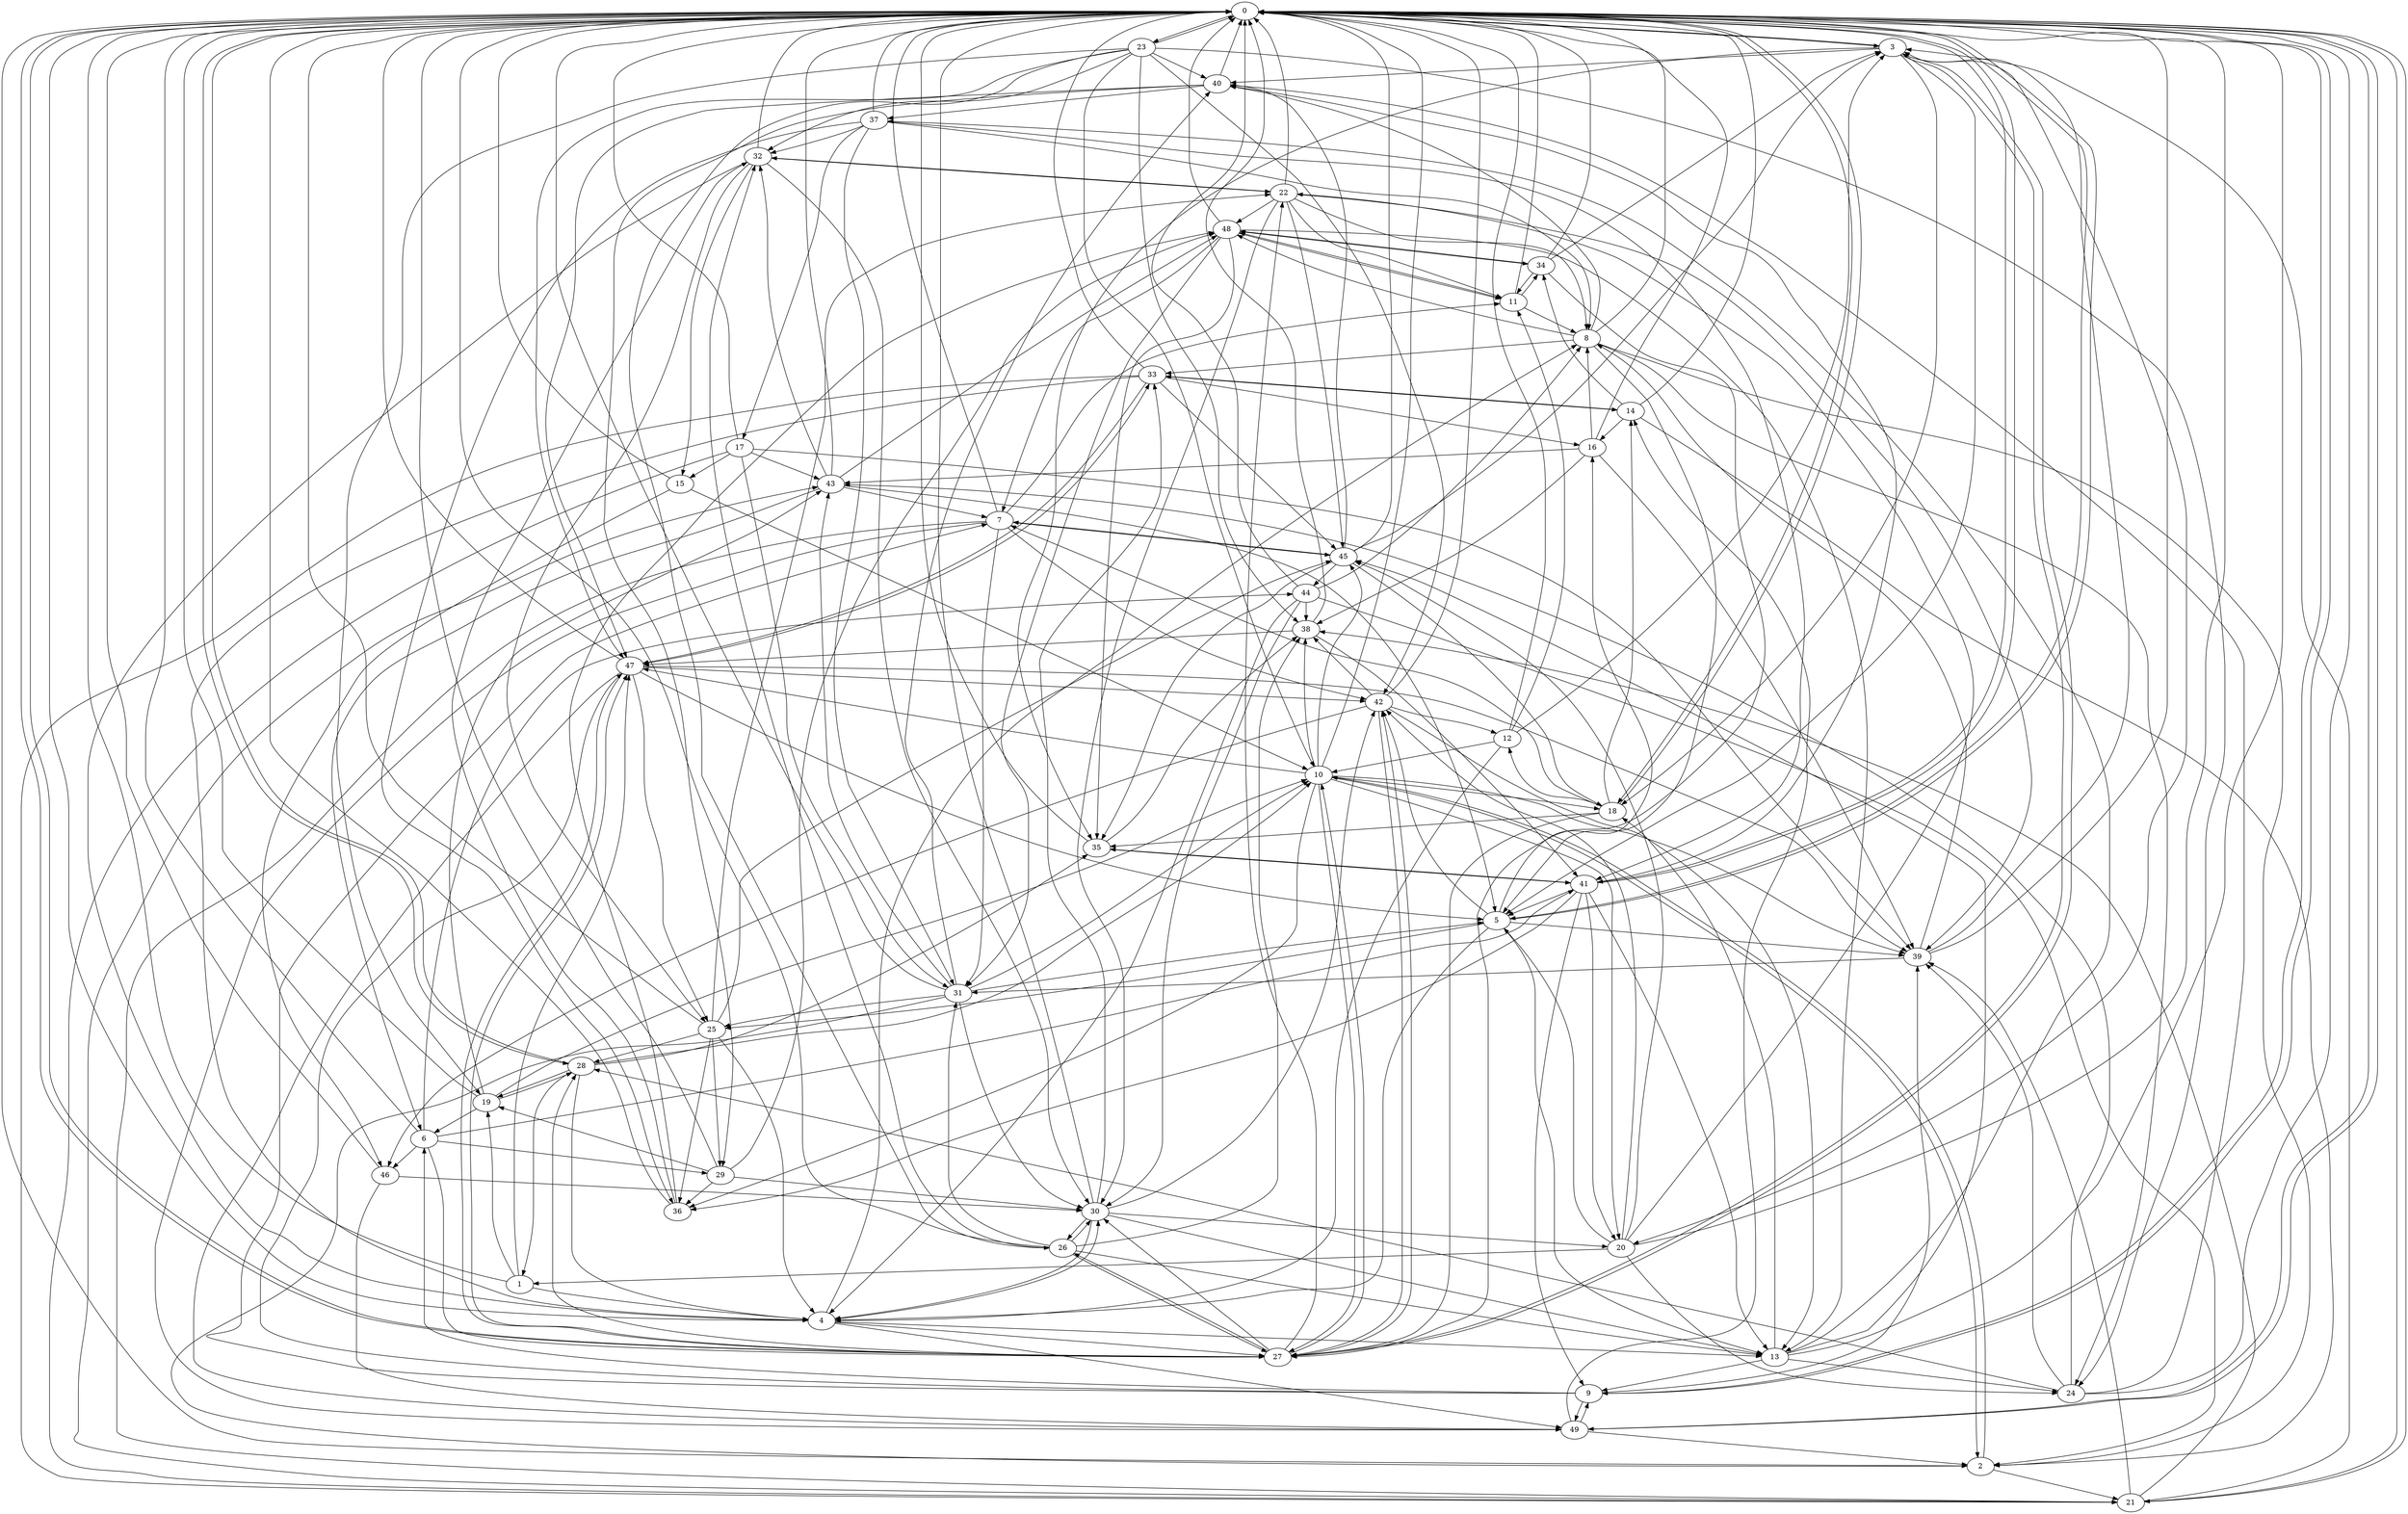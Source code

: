 strict digraph "" {
	0	 [component_delay=3];
	3	 [component_delay=3];
	0 -> 3	 [wire_delay=1];
	5	 [component_delay=3];
	0 -> 5	 [wire_delay=1];
	9	 [component_delay=3];
	0 -> 9	 [wire_delay=1];
	18	 [component_delay=3];
	0 -> 18	 [wire_delay=1];
	21	 [component_delay=3];
	0 -> 21	 [wire_delay=1];
	23	 [component_delay=3];
	0 -> 23	 [wire_delay=1];
	27	 [component_delay=3];
	0 -> 27	 [wire_delay=1];
	28	 [component_delay=3];
	0 -> 28	 [wire_delay=1];
	41	 [component_delay=3];
	0 -> 41	 [wire_delay=1];
	49	 [component_delay=3];
	0 -> 49	 [wire_delay=1];
	1	 [component_delay=3];
	1 -> 0	 [wire_delay=1];
	4	 [component_delay=3];
	1 -> 4	 [wire_delay=1];
	19	 [component_delay=3];
	1 -> 19	 [wire_delay=1];
	47	 [component_delay=3];
	1 -> 47	 [wire_delay=1];
	2	 [component_delay=3];
	2 -> 0	 [wire_delay=1];
	10	 [component_delay=3];
	2 -> 10	 [wire_delay=1];
	2 -> 21	 [wire_delay=1];
	3 -> 0	 [wire_delay=1];
	3 -> 5	 [wire_delay=1];
	3 -> 18	 [wire_delay=1];
	20	 [component_delay=3];
	3 -> 20	 [wire_delay=1];
	3 -> 27	 [wire_delay=1];
	35	 [component_delay=3];
	3 -> 35	 [wire_delay=1];
	40	 [component_delay=3];
	3 -> 40	 [wire_delay=1];
	4 -> 0	 [wire_delay=1];
	8	 [component_delay=3];
	4 -> 8	 [wire_delay=1];
	13	 [component_delay=3];
	4 -> 13	 [wire_delay=1];
	4 -> 27	 [wire_delay=1];
	30	 [component_delay=3];
	4 -> 30	 [wire_delay=1];
	4 -> 49	 [wire_delay=1];
	5 -> 0	 [wire_delay=1];
	5 -> 4	 [wire_delay=1];
	5 -> 13	 [wire_delay=1];
	16	 [component_delay=3];
	5 -> 16	 [wire_delay=1];
	25	 [component_delay=3];
	5 -> 25	 [wire_delay=1];
	39	 [component_delay=3];
	5 -> 39	 [wire_delay=1];
	42	 [component_delay=3];
	5 -> 42	 [wire_delay=1];
	6	 [component_delay=3];
	6 -> 0	 [wire_delay=1];
	6 -> 27	 [wire_delay=1];
	29	 [component_delay=3];
	6 -> 29	 [wire_delay=1];
	6 -> 41	 [wire_delay=1];
	44	 [component_delay=3];
	6 -> 44	 [wire_delay=1];
	46	 [component_delay=3];
	6 -> 46	 [wire_delay=1];
	7	 [component_delay=3];
	7 -> 0	 [wire_delay=1];
	11	 [component_delay=3];
	7 -> 11	 [wire_delay=1];
	7 -> 21	 [wire_delay=1];
	31	 [component_delay=3];
	7 -> 31	 [wire_delay=1];
	7 -> 42	 [wire_delay=1];
	45	 [component_delay=3];
	7 -> 45	 [wire_delay=1];
	7 -> 49	 [wire_delay=1];
	8 -> 0	 [wire_delay=1];
	8 -> 2	 [wire_delay=1];
	8 -> 5	 [wire_delay=1];
	24	 [component_delay=3];
	8 -> 24	 [wire_delay=1];
	33	 [component_delay=3];
	8 -> 33	 [wire_delay=1];
	8 -> 40	 [wire_delay=1];
	48	 [component_delay=3];
	8 -> 48	 [wire_delay=1];
	9 -> 0	 [wire_delay=1];
	9 -> 6	 [wire_delay=1];
	9 -> 7	 [wire_delay=1];
	9 -> 39	 [wire_delay=1];
	9 -> 47	 [wire_delay=1];
	9 -> 49	 [wire_delay=1];
	10 -> 0	 [wire_delay=1];
	10 -> 2	 [wire_delay=1];
	10 -> 18	 [wire_delay=1];
	10 -> 20	 [wire_delay=1];
	10 -> 27	 [wire_delay=1];
	36	 [component_delay=3];
	10 -> 36	 [wire_delay=1];
	38	 [component_delay=3];
	10 -> 38	 [wire_delay=1];
	10 -> 39	 [wire_delay=1];
	10 -> 45	 [wire_delay=1];
	10 -> 47	 [wire_delay=1];
	11 -> 0	 [wire_delay=1];
	11 -> 8	 [wire_delay=1];
	34	 [component_delay=3];
	11 -> 34	 [wire_delay=1];
	11 -> 48	 [wire_delay=1];
	12	 [component_delay=3];
	12 -> 0	 [wire_delay=1];
	12 -> 3	 [wire_delay=1];
	12 -> 4	 [wire_delay=1];
	12 -> 10	 [wire_delay=1];
	12 -> 11	 [wire_delay=1];
	13 -> 0	 [wire_delay=1];
	13 -> 9	 [wire_delay=1];
	13 -> 18	 [wire_delay=1];
	13 -> 24	 [wire_delay=1];
	37	 [component_delay=3];
	13 -> 37	 [wire_delay=1];
	13 -> 45	 [wire_delay=1];
	14	 [component_delay=3];
	14 -> 0	 [wire_delay=1];
	14 -> 2	 [wire_delay=1];
	14 -> 16	 [wire_delay=1];
	14 -> 33	 [wire_delay=1];
	14 -> 34	 [wire_delay=1];
	15	 [component_delay=3];
	15 -> 0	 [wire_delay=1];
	15 -> 10	 [wire_delay=1];
	15 -> 46	 [wire_delay=1];
	16 -> 0	 [wire_delay=1];
	16 -> 8	 [wire_delay=1];
	16 -> 38	 [wire_delay=1];
	16 -> 39	 [wire_delay=1];
	43	 [component_delay=3];
	16 -> 43	 [wire_delay=1];
	17	 [component_delay=3];
	17 -> 0	 [wire_delay=1];
	17 -> 15	 [wire_delay=1];
	17 -> 21	 [wire_delay=1];
	17 -> 31	 [wire_delay=1];
	17 -> 39	 [wire_delay=1];
	17 -> 43	 [wire_delay=1];
	18 -> 0	 [wire_delay=1];
	18 -> 7	 [wire_delay=1];
	18 -> 12	 [wire_delay=1];
	18 -> 14	 [wire_delay=1];
	18 -> 27	 [wire_delay=1];
	18 -> 35	 [wire_delay=1];
	19 -> 0	 [wire_delay=1];
	19 -> 6	 [wire_delay=1];
	19 -> 10	 [wire_delay=1];
	19 -> 28	 [wire_delay=1];
	19 -> 43	 [wire_delay=1];
	20 -> 0	 [wire_delay=1];
	20 -> 1	 [wire_delay=1];
	20 -> 5	 [wire_delay=1];
	22	 [component_delay=3];
	20 -> 22	 [wire_delay=1];
	20 -> 24	 [wire_delay=1];
	20 -> 42	 [wire_delay=1];
	20 -> 45	 [wire_delay=1];
	21 -> 0	 [wire_delay=1];
	21 -> 3	 [wire_delay=1];
	21 -> 38	 [wire_delay=1];
	21 -> 39	 [wire_delay=1];
	21 -> 43	 [wire_delay=1];
	22 -> 0	 [wire_delay=1];
	22 -> 8	 [wire_delay=1];
	22 -> 11	 [wire_delay=1];
	22 -> 30	 [wire_delay=1];
	32	 [component_delay=3];
	22 -> 32	 [wire_delay=1];
	22 -> 39	 [wire_delay=1];
	22 -> 45	 [wire_delay=1];
	22 -> 48	 [wire_delay=1];
	23 -> 0	 [wire_delay=1];
	23 -> 10	 [wire_delay=1];
	23 -> 19	 [wire_delay=1];
	23 -> 24	 [wire_delay=1];
	26	 [component_delay=3];
	23 -> 26	 [wire_delay=1];
	23 -> 32	 [wire_delay=1];
	23 -> 38	 [wire_delay=1];
	23 -> 40	 [wire_delay=1];
	23 -> 42	 [wire_delay=1];
	23 -> 47	 [wire_delay=1];
	24 -> 0	 [wire_delay=1];
	24 -> 28	 [wire_delay=1];
	24 -> 39	 [wire_delay=1];
	24 -> 40	 [wire_delay=1];
	24 -> 43	 [wire_delay=1];
	25 -> 0	 [wire_delay=1];
	25 -> 4	 [wire_delay=1];
	25 -> 22	 [wire_delay=1];
	25 -> 28	 [wire_delay=1];
	25 -> 29	 [wire_delay=1];
	25 -> 36	 [wire_delay=1];
	25 -> 45	 [wire_delay=1];
	26 -> 0	 [wire_delay=1];
	26 -> 13	 [wire_delay=1];
	26 -> 27	 [wire_delay=1];
	26 -> 30	 [wire_delay=1];
	26 -> 31	 [wire_delay=1];
	26 -> 32	 [wire_delay=1];
	26 -> 38	 [wire_delay=1];
	27 -> 0	 [wire_delay=1];
	27 -> 3	 [wire_delay=1];
	27 -> 10	 [wire_delay=1];
	27 -> 22	 [wire_delay=1];
	27 -> 26	 [wire_delay=1];
	27 -> 28	 [wire_delay=1];
	27 -> 30	 [wire_delay=1];
	27 -> 42	 [wire_delay=1];
	27 -> 47	 [wire_delay=1];
	28 -> 0	 [wire_delay=1];
	28 -> 1	 [wire_delay=1];
	28 -> 4	 [wire_delay=1];
	28 -> 10	 [wire_delay=1];
	28 -> 19	 [wire_delay=1];
	28 -> 35	 [wire_delay=1];
	29 -> 0	 [wire_delay=1];
	29 -> 19	 [wire_delay=1];
	29 -> 30	 [wire_delay=1];
	29 -> 36	 [wire_delay=1];
	29 -> 48	 [wire_delay=1];
	30 -> 0	 [wire_delay=1];
	30 -> 4	 [wire_delay=1];
	30 -> 13	 [wire_delay=1];
	30 -> 20	 [wire_delay=1];
	30 -> 26	 [wire_delay=1];
	30 -> 33	 [wire_delay=1];
	30 -> 42	 [wire_delay=1];
	31 -> 0	 [wire_delay=1];
	31 -> 2	 [wire_delay=1];
	31 -> 5	 [wire_delay=1];
	31 -> 10	 [wire_delay=1];
	31 -> 25	 [wire_delay=1];
	31 -> 30	 [wire_delay=1];
	31 -> 40	 [wire_delay=1];
	31 -> 43	 [wire_delay=1];
	32 -> 0	 [wire_delay=1];
	32 -> 4	 [wire_delay=1];
	32 -> 15	 [wire_delay=1];
	32 -> 22	 [wire_delay=1];
	32 -> 25	 [wire_delay=1];
	32 -> 30	 [wire_delay=1];
	33 -> 0	 [wire_delay=1];
	33 -> 4	 [wire_delay=1];
	33 -> 14	 [wire_delay=1];
	33 -> 16	 [wire_delay=1];
	33 -> 21	 [wire_delay=1];
	33 -> 45	 [wire_delay=1];
	33 -> 47	 [wire_delay=1];
	34 -> 0	 [wire_delay=1];
	34 -> 3	 [wire_delay=1];
	34 -> 11	 [wire_delay=1];
	34 -> 27	 [wire_delay=1];
	34 -> 48	 [wire_delay=1];
	35 -> 0	 [wire_delay=1];
	35 -> 38	 [wire_delay=1];
	35 -> 41	 [wire_delay=1];
	36 -> 0	 [wire_delay=1];
	36 -> 32	 [wire_delay=1];
	36 -> 48	 [wire_delay=1];
	37 -> 0	 [wire_delay=1];
	37 -> 8	 [wire_delay=1];
	37 -> 17	 [wire_delay=1];
	37 -> 31	 [wire_delay=1];
	37 -> 32	 [wire_delay=1];
	37 -> 36	 [wire_delay=1];
	37 -> 41	 [wire_delay=1];
	38 -> 0	 [wire_delay=1];
	38 -> 41	 [wire_delay=1];
	38 -> 47	 [wire_delay=1];
	39 -> 0	 [wire_delay=1];
	39 -> 3	 [wire_delay=1];
	39 -> 8	 [wire_delay=1];
	39 -> 31	 [wire_delay=1];
	40 -> 0	 [wire_delay=1];
	40 -> 29	 [wire_delay=1];
	40 -> 37	 [wire_delay=1];
	40 -> 47	 [wire_delay=1];
	41 -> 0	 [wire_delay=1];
	41 -> 5	 [wire_delay=1];
	41 -> 9	 [wire_delay=1];
	41 -> 13	 [wire_delay=1];
	41 -> 20	 [wire_delay=1];
	41 -> 35	 [wire_delay=1];
	41 -> 36	 [wire_delay=1];
	41 -> 40	 [wire_delay=1];
	42 -> 0	 [wire_delay=1];
	42 -> 12	 [wire_delay=1];
	42 -> 13	 [wire_delay=1];
	42 -> 27	 [wire_delay=1];
	42 -> 38	 [wire_delay=1];
	42 -> 46	 [wire_delay=1];
	43 -> 0	 [wire_delay=1];
	43 -> 5	 [wire_delay=1];
	43 -> 6	 [wire_delay=1];
	43 -> 7	 [wire_delay=1];
	43 -> 32	 [wire_delay=1];
	43 -> 48	 [wire_delay=1];
	44 -> 0	 [wire_delay=1];
	44 -> 2	 [wire_delay=1];
	44 -> 4	 [wire_delay=1];
	44 -> 8	 [wire_delay=1];
	44 -> 30	 [wire_delay=1];
	44 -> 38	 [wire_delay=1];
	45 -> 0	 [wire_delay=1];
	45 -> 3	 [wire_delay=1];
	45 -> 7	 [wire_delay=1];
	45 -> 18	 [wire_delay=1];
	45 -> 35	 [wire_delay=1];
	45 -> 40	 [wire_delay=1];
	45 -> 44	 [wire_delay=1];
	46 -> 0	 [wire_delay=1];
	46 -> 30	 [wire_delay=1];
	46 -> 49	 [wire_delay=1];
	47 -> 0	 [wire_delay=1];
	47 -> 5	 [wire_delay=1];
	47 -> 25	 [wire_delay=1];
	47 -> 27	 [wire_delay=1];
	47 -> 33	 [wire_delay=1];
	47 -> 39	 [wire_delay=1];
	47 -> 42	 [wire_delay=1];
	47 -> 49	 [wire_delay=1];
	48 -> 0	 [wire_delay=1];
	48 -> 7	 [wire_delay=1];
	48 -> 11	 [wire_delay=1];
	48 -> 13	 [wire_delay=1];
	48 -> 31	 [wire_delay=1];
	48 -> 34	 [wire_delay=1];
	48 -> 35	 [wire_delay=1];
	49 -> 0	 [wire_delay=1];
	49 -> 2	 [wire_delay=1];
	49 -> 9	 [wire_delay=1];
	49 -> 14	 [wire_delay=1];
}
